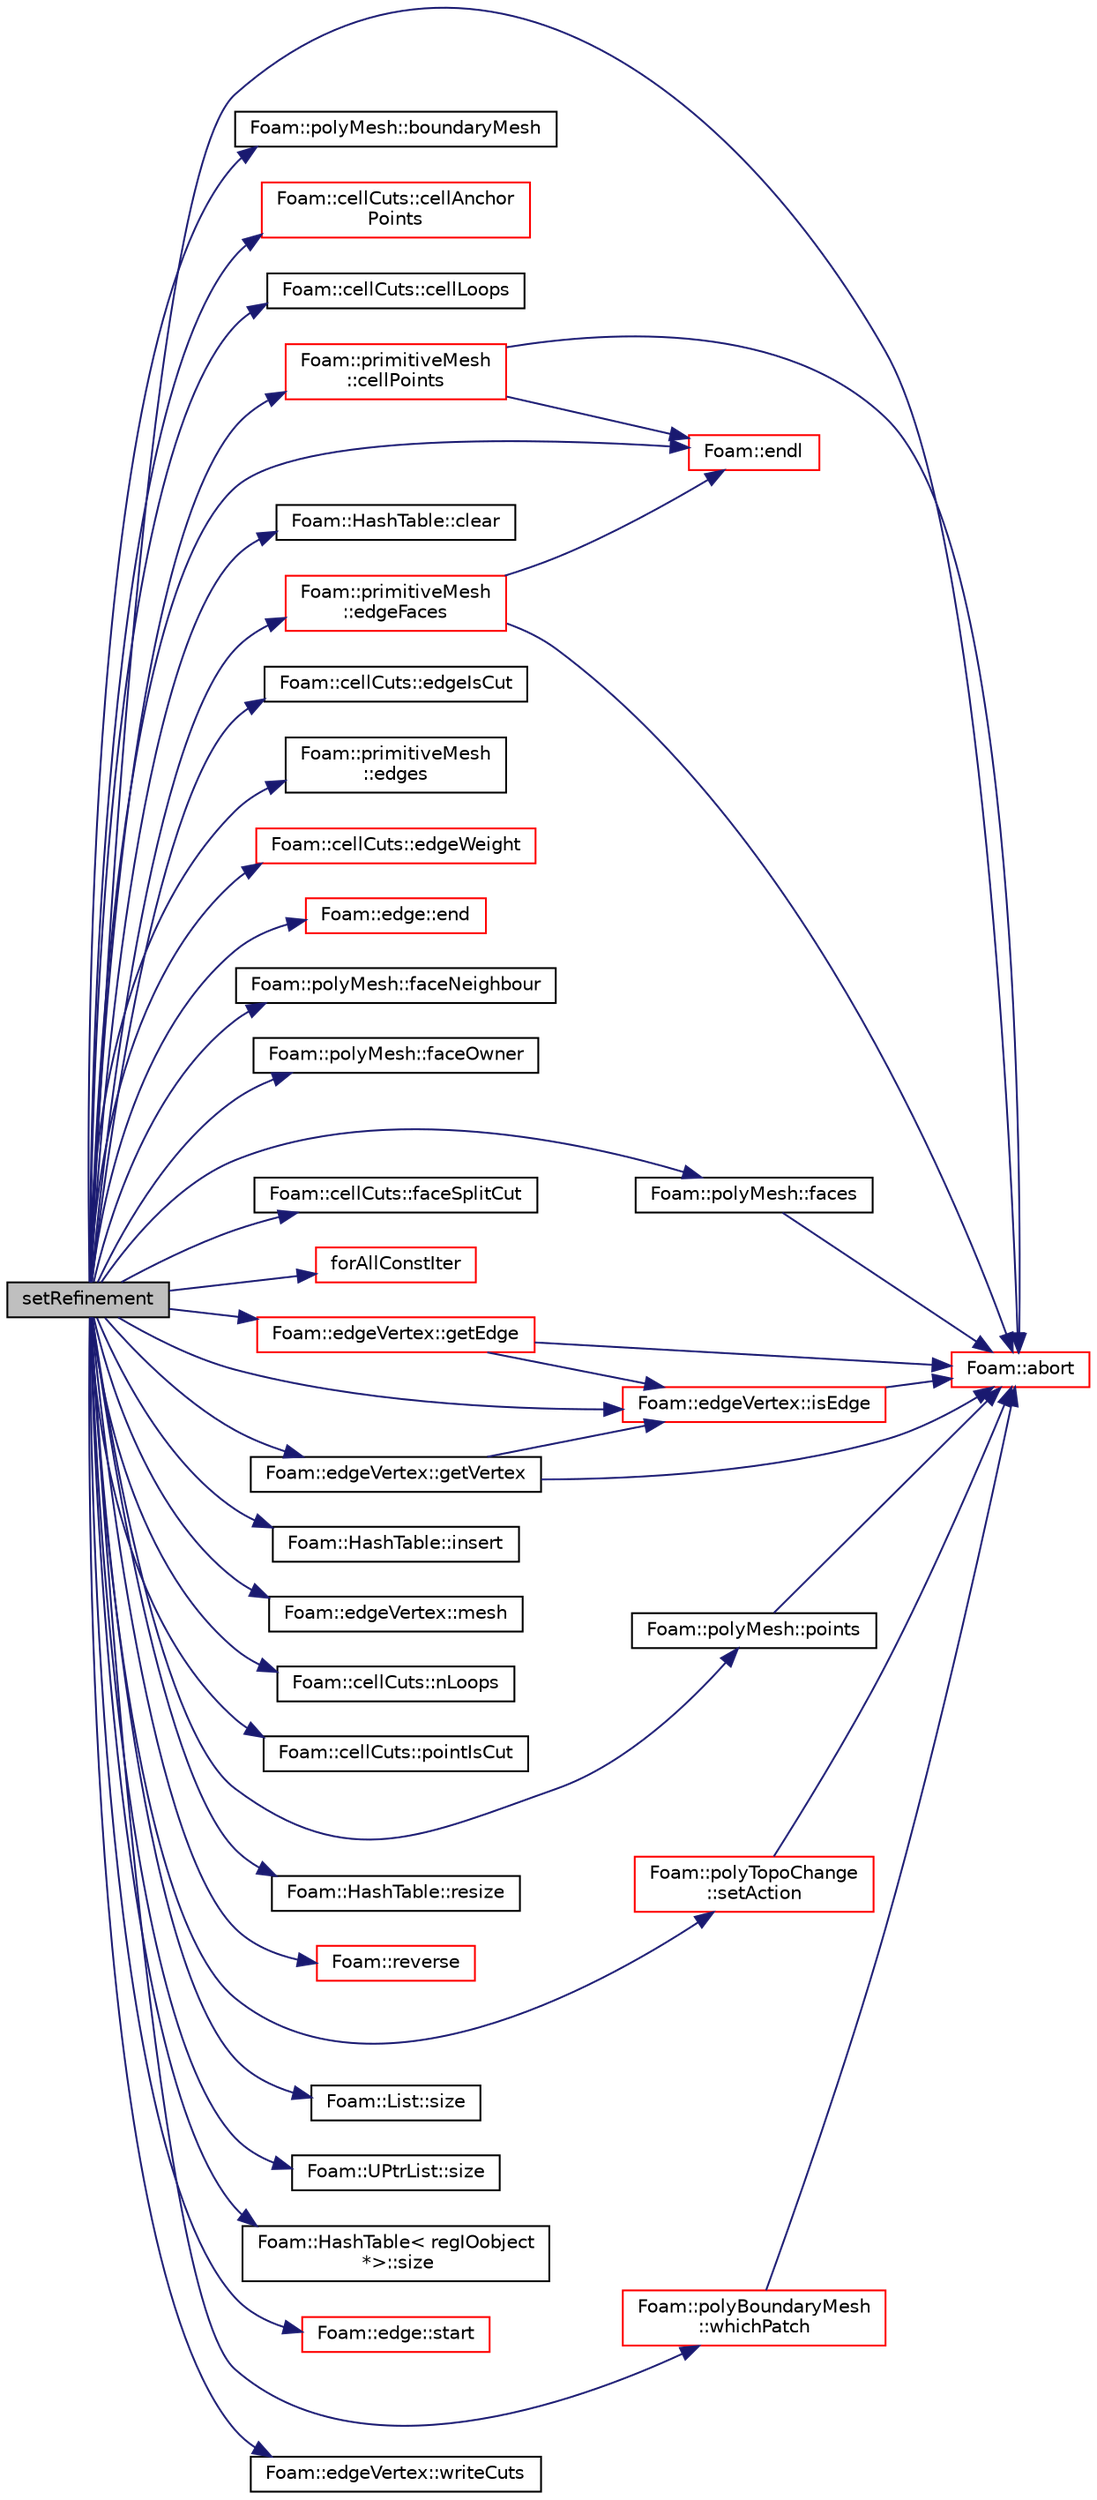 digraph "setRefinement"
{
  bgcolor="transparent";
  edge [fontname="Helvetica",fontsize="10",labelfontname="Helvetica",labelfontsize="10"];
  node [fontname="Helvetica",fontsize="10",shape=record];
  rankdir="LR";
  Node477 [label="setRefinement",height=0.2,width=0.4,color="black", fillcolor="grey75", style="filled", fontcolor="black"];
  Node477 -> Node478 [color="midnightblue",fontsize="10",style="solid",fontname="Helvetica"];
  Node478 [label="Foam::abort",height=0.2,width=0.4,color="red",URL="$a21851.html#a447107a607d03e417307c203fa5fb44b"];
  Node477 -> Node523 [color="midnightblue",fontsize="10",style="solid",fontname="Helvetica"];
  Node523 [label="Foam::polyMesh::boundaryMesh",height=0.2,width=0.4,color="black",URL="$a28565.html#a9f2b68c134340291eda6197f47f25484",tooltip="Return boundary mesh. "];
  Node477 -> Node524 [color="midnightblue",fontsize="10",style="solid",fontname="Helvetica"];
  Node524 [label="Foam::cellCuts::cellAnchor\lPoints",height=0.2,width=0.4,color="red",URL="$a22213.html#ac647dedf039b04921aefc58bd994114b",tooltip="For each cut cell the points on the &#39;anchor&#39; side of the cell. "];
  Node477 -> Node833 [color="midnightblue",fontsize="10",style="solid",fontname="Helvetica"];
  Node833 [label="Foam::cellCuts::cellLoops",height=0.2,width=0.4,color="black",URL="$a22213.html#a857c8b06bb3a22c729a5d87a5234a56a",tooltip="For each cut cell the cut along the circumference. "];
  Node477 -> Node533 [color="midnightblue",fontsize="10",style="solid",fontname="Helvetica"];
  Node533 [label="Foam::primitiveMesh\l::cellPoints",height=0.2,width=0.4,color="red",URL="$a28685.html#aa5b91fb2565748db19aecddd8e7d8dcd"];
  Node533 -> Node485 [color="midnightblue",fontsize="10",style="solid",fontname="Helvetica"];
  Node485 [label="Foam::endl",height=0.2,width=0.4,color="red",URL="$a21851.html#a2db8fe02a0d3909e9351bb4275b23ce4",tooltip="Add newline and flush stream. "];
  Node533 -> Node478 [color="midnightblue",fontsize="10",style="solid",fontname="Helvetica"];
  Node477 -> Node565 [color="midnightblue",fontsize="10",style="solid",fontname="Helvetica"];
  Node565 [label="Foam::HashTable::clear",height=0.2,width=0.4,color="black",URL="$a26841.html#ac8bb3912a3ce86b15842e79d0b421204",tooltip="Clear all entries from table. "];
  Node477 -> Node555 [color="midnightblue",fontsize="10",style="solid",fontname="Helvetica"];
  Node555 [label="Foam::primitiveMesh\l::edgeFaces",height=0.2,width=0.4,color="red",URL="$a28685.html#ad38ecd2902727a890ebd437731c271c8"];
  Node555 -> Node485 [color="midnightblue",fontsize="10",style="solid",fontname="Helvetica"];
  Node555 -> Node478 [color="midnightblue",fontsize="10",style="solid",fontname="Helvetica"];
  Node477 -> Node834 [color="midnightblue",fontsize="10",style="solid",fontname="Helvetica"];
  Node834 [label="Foam::cellCuts::edgeIsCut",height=0.2,width=0.4,color="black",URL="$a22213.html#abecb8b80670e487f613ae1fd3c382dc5",tooltip="Is edge cut. "];
  Node477 -> Node557 [color="midnightblue",fontsize="10",style="solid",fontname="Helvetica"];
  Node557 [label="Foam::primitiveMesh\l::edges",height=0.2,width=0.4,color="black",URL="$a28685.html#a21d764179912ddda5c6f95193c289846",tooltip="Return mesh edges. Uses calcEdges. "];
  Node477 -> Node835 [color="midnightblue",fontsize="10",style="solid",fontname="Helvetica"];
  Node835 [label="Foam::cellCuts::edgeWeight",height=0.2,width=0.4,color="red",URL="$a22213.html#a4859531d585892f6a7173a77ed8402e2",tooltip="If edge is cut gives weight (ratio between start() and end()) "];
  Node477 -> Node567 [color="midnightblue",fontsize="10",style="solid",fontname="Helvetica"];
  Node567 [label="Foam::edge::end",height=0.2,width=0.4,color="red",URL="$a28361.html#a5ac1c619caccdf5bcf8c3d58a409849f",tooltip="Return end vertex label. "];
  Node477 -> Node485 [color="midnightblue",fontsize="10",style="solid",fontname="Helvetica"];
  Node477 -> Node570 [color="midnightblue",fontsize="10",style="solid",fontname="Helvetica"];
  Node570 [label="Foam::polyMesh::faceNeighbour",height=0.2,width=0.4,color="black",URL="$a28565.html#a9fb57b52c700ed61f09ada65412d13e3",tooltip="Return face neighbour. "];
  Node477 -> Node577 [color="midnightblue",fontsize="10",style="solid",fontname="Helvetica"];
  Node577 [label="Foam::polyMesh::faceOwner",height=0.2,width=0.4,color="black",URL="$a28565.html#a57752b49bfee23ca1944c3fb0493974f",tooltip="Return face owner. "];
  Node477 -> Node578 [color="midnightblue",fontsize="10",style="solid",fontname="Helvetica"];
  Node578 [label="Foam::polyMesh::faces",height=0.2,width=0.4,color="black",URL="$a28565.html#a431c0a24765f0bb6d32f6a03ce0e9b57",tooltip="Return raw faces. "];
  Node578 -> Node478 [color="midnightblue",fontsize="10",style="solid",fontname="Helvetica"];
  Node477 -> Node837 [color="midnightblue",fontsize="10",style="solid",fontname="Helvetica"];
  Node837 [label="Foam::cellCuts::faceSplitCut",height=0.2,width=0.4,color="black",URL="$a22213.html#a881ec224c899931c515a11e0d1f83cca",tooltip="Gives for split face the two cuts that split the face into two. "];
  Node477 -> Node579 [color="midnightblue",fontsize="10",style="solid",fontname="Helvetica"];
  Node579 [label="forAllConstIter",height=0.2,width=0.4,color="red",URL="$a39311.html#ae21e2836509b0fa7f7cedf6493b11b09"];
  Node477 -> Node838 [color="midnightblue",fontsize="10",style="solid",fontname="Helvetica"];
  Node838 [label="Foam::edgeVertex::getEdge",height=0.2,width=0.4,color="red",URL="$a22241.html#a4cfb706c40b0c7beeb1b83b466e5cb2e",tooltip="Convert eVert to edge label. "];
  Node838 -> Node478 [color="midnightblue",fontsize="10",style="solid",fontname="Helvetica"];
  Node838 -> Node839 [color="midnightblue",fontsize="10",style="solid",fontname="Helvetica"];
  Node839 [label="Foam::edgeVertex::isEdge",height=0.2,width=0.4,color="red",URL="$a22241.html#a41bb4fbf7e5af9ad942e457104c9e4d1",tooltip="Is eVert an edge? "];
  Node839 -> Node478 [color="midnightblue",fontsize="10",style="solid",fontname="Helvetica"];
  Node477 -> Node840 [color="midnightblue",fontsize="10",style="solid",fontname="Helvetica"];
  Node840 [label="Foam::edgeVertex::getVertex",height=0.2,width=0.4,color="black",URL="$a22241.html#aed8480197c0ee0ced2d717ef7b8ab63b",tooltip="Convert eVert to vertex label. "];
  Node840 -> Node478 [color="midnightblue",fontsize="10",style="solid",fontname="Helvetica"];
  Node840 -> Node839 [color="midnightblue",fontsize="10",style="solid",fontname="Helvetica"];
  Node477 -> Node788 [color="midnightblue",fontsize="10",style="solid",fontname="Helvetica"];
  Node788 [label="Foam::HashTable::insert",height=0.2,width=0.4,color="black",URL="$a26841.html#a5eee1e0e199ad59b9cb3916cd42156e0",tooltip="Insert a new hashedEntry. "];
  Node477 -> Node839 [color="midnightblue",fontsize="10",style="solid",fontname="Helvetica"];
  Node477 -> Node841 [color="midnightblue",fontsize="10",style="solid",fontname="Helvetica"];
  Node841 [label="Foam::edgeVertex::mesh",height=0.2,width=0.4,color="black",URL="$a22241.html#ae78c91f8ff731c07ccc4351d9fe861ba"];
  Node477 -> Node842 [color="midnightblue",fontsize="10",style="solid",fontname="Helvetica"];
  Node842 [label="Foam::cellCuts::nLoops",height=0.2,width=0.4,color="black",URL="$a22213.html#aa761a4a5f944e83e303a6b4c3de13b5a",tooltip="Number of valid cell loops. "];
  Node477 -> Node843 [color="midnightblue",fontsize="10",style="solid",fontname="Helvetica"];
  Node843 [label="Foam::cellCuts::pointIsCut",height=0.2,width=0.4,color="black",URL="$a22213.html#a0a4ceb7e5834ca4091a53b113956ded9",tooltip="Is mesh point cut. "];
  Node477 -> Node823 [color="midnightblue",fontsize="10",style="solid",fontname="Helvetica"];
  Node823 [label="Foam::polyMesh::points",height=0.2,width=0.4,color="black",URL="$a28565.html#ac44123fc1265297c41a43c3b62fdb4c2",tooltip="Return raw points. "];
  Node823 -> Node478 [color="midnightblue",fontsize="10",style="solid",fontname="Helvetica"];
  Node477 -> Node844 [color="midnightblue",fontsize="10",style="solid",fontname="Helvetica"];
  Node844 [label="Foam::HashTable::resize",height=0.2,width=0.4,color="black",URL="$a26841.html#ae697ea15032f01f89988bb8ada677832",tooltip="Resize the hash table for efficiency. "];
  Node477 -> Node526 [color="midnightblue",fontsize="10",style="solid",fontname="Helvetica"];
  Node526 [label="Foam::reverse",height=0.2,width=0.4,color="red",URL="$a21851.html#a7153d7a33d40be3be4187d0e581437fe"];
  Node477 -> Node845 [color="midnightblue",fontsize="10",style="solid",fontname="Helvetica"];
  Node845 [label="Foam::polyTopoChange\l::setAction",height=0.2,width=0.4,color="red",URL="$a22449.html#a40a23962b792d24f4cb999f5b55aece2",tooltip="For compatibility with polyTopoChange: set topological action. "];
  Node845 -> Node478 [color="midnightblue",fontsize="10",style="solid",fontname="Helvetica"];
  Node477 -> Node558 [color="midnightblue",fontsize="10",style="solid",fontname="Helvetica"];
  Node558 [label="Foam::List::size",height=0.2,width=0.4,color="black",URL="$a26833.html#a8a5f6fa29bd4b500caf186f60245b384",tooltip="Override size to be inconsistent with allocated storage. "];
  Node477 -> Node914 [color="midnightblue",fontsize="10",style="solid",fontname="Helvetica"];
  Node914 [label="Foam::UPtrList::size",height=0.2,width=0.4,color="black",URL="$a27101.html#a47b3bf30da1eb3ab8076b5fbe00e0494",tooltip="Return the number of elements in the UPtrList. "];
  Node477 -> Node685 [color="midnightblue",fontsize="10",style="solid",fontname="Helvetica"];
  Node685 [label="Foam::HashTable\< regIOobject\l *\>::size",height=0.2,width=0.4,color="black",URL="$a26841.html#a47b3bf30da1eb3ab8076b5fbe00e0494",tooltip="Return number of elements in table. "];
  Node477 -> Node826 [color="midnightblue",fontsize="10",style="solid",fontname="Helvetica"];
  Node826 [label="Foam::edge::start",height=0.2,width=0.4,color="red",URL="$a28361.html#afe56bdd2031bbf8321e35e2330c0b990",tooltip="Return start vertex label. "];
  Node477 -> Node932 [color="midnightblue",fontsize="10",style="solid",fontname="Helvetica"];
  Node932 [label="Foam::polyBoundaryMesh\l::whichPatch",height=0.2,width=0.4,color="red",URL="$a28557.html#aa2ff13fd90903c4f4cdfe81b48b2bb92",tooltip="Return patch index for a given face label. "];
  Node932 -> Node478 [color="midnightblue",fontsize="10",style="solid",fontname="Helvetica"];
  Node477 -> Node949 [color="midnightblue",fontsize="10",style="solid",fontname="Helvetica"];
  Node949 [label="Foam::edgeVertex::writeCuts",height=0.2,width=0.4,color="black",URL="$a22241.html#a1b577ff9a558b854e2b37e771b798768",tooltip="Write cut descriptions to Ostream. "];
}
